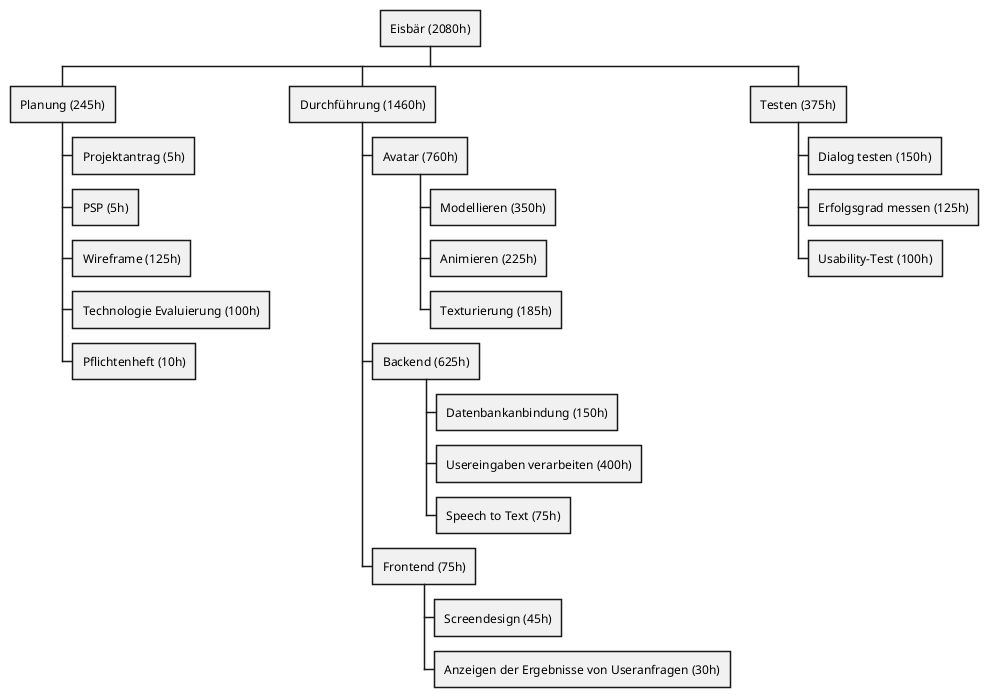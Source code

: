 @startwbs
* Eisbär (2080h)
** Planung (245h)
*** Projektantrag (5h)
*** PSP (5h)
*** Wireframe (125h)
*** Technologie Evaluierung (100h)
*** Pflichtenheft (10h)
** Durchführung (1460h)
*** Avatar (760h)
**** Modellieren (350h)
**** Animieren (225h)
**** Texturierung (185h)
*** Backend (625h)
**** Datenbankanbindung (150h)
**** Usereingaben verarbeiten (400h)
**** Speech to Text (75h)
*** Frontend (75h)
**** Screendesign (45h)
**** Anzeigen der Ergebnisse von Useranfragen (30h)
** Testen (375h)
*** Dialog testen (150h)
*** Erfolgsgrad messen (125h)
*** Usability-Test (100h)
@endwbs